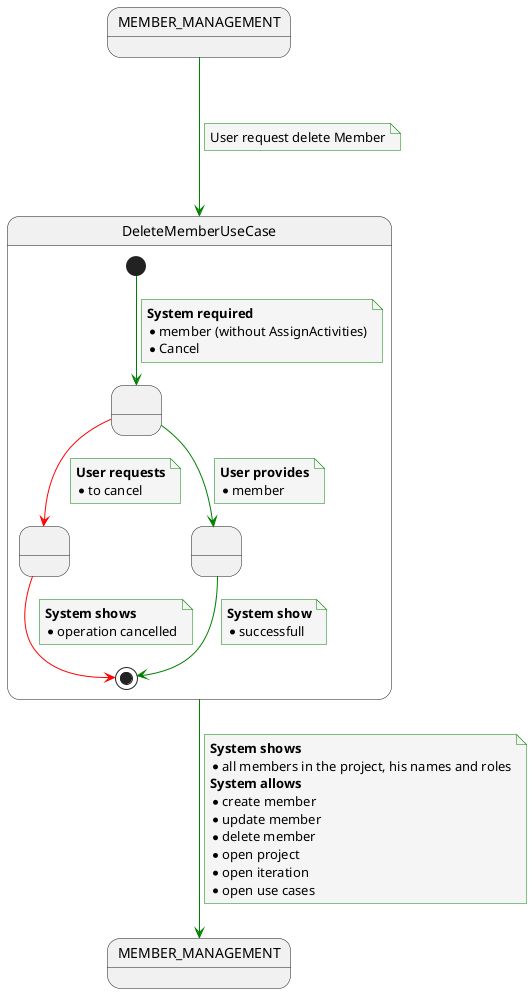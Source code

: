 @startuml
    skinparam {
        NoteBackgroundColor #whiteSmoke
        ArrowColor #green
        NoteBorderColor #green
    }

state init as "MEMBER_MANAGEMENT"
state end as "MEMBER_MANAGEMENT"
init ---> DeleteMemberUseCase

note on link
    User request delete Member
end note

state DeleteMemberUseCase {
    state initial as " "
    state 6 as " "
    state 5 as " "
    [*]-->initial
    note on link
    <b>System required</b>
    * member (without AssignActivities)
    * Cancel
    end note

    5 --> [*]
    note on link
    <b>System show</b>
    * successfull
    end note


    initial-->5
    note on link
    <b>User provides</b>
    * member
    end note

    initial -[#red]-> 6
    note on link
    <b>User requests</b>
    * to cancel
    end note

    6 -[#red]-> [*]
    note on link
    <b>System shows</b>
    * operation cancelled
    end note

    DeleteMemberUseCase --> end
note on link
    <b>System shows</b>
    * all members in the project, his names and roles
    <b>System allows</b>
    * create member
    * update member
    * delete member
    * open project
    * open iteration
    * open use cases
end note
}
@enduml